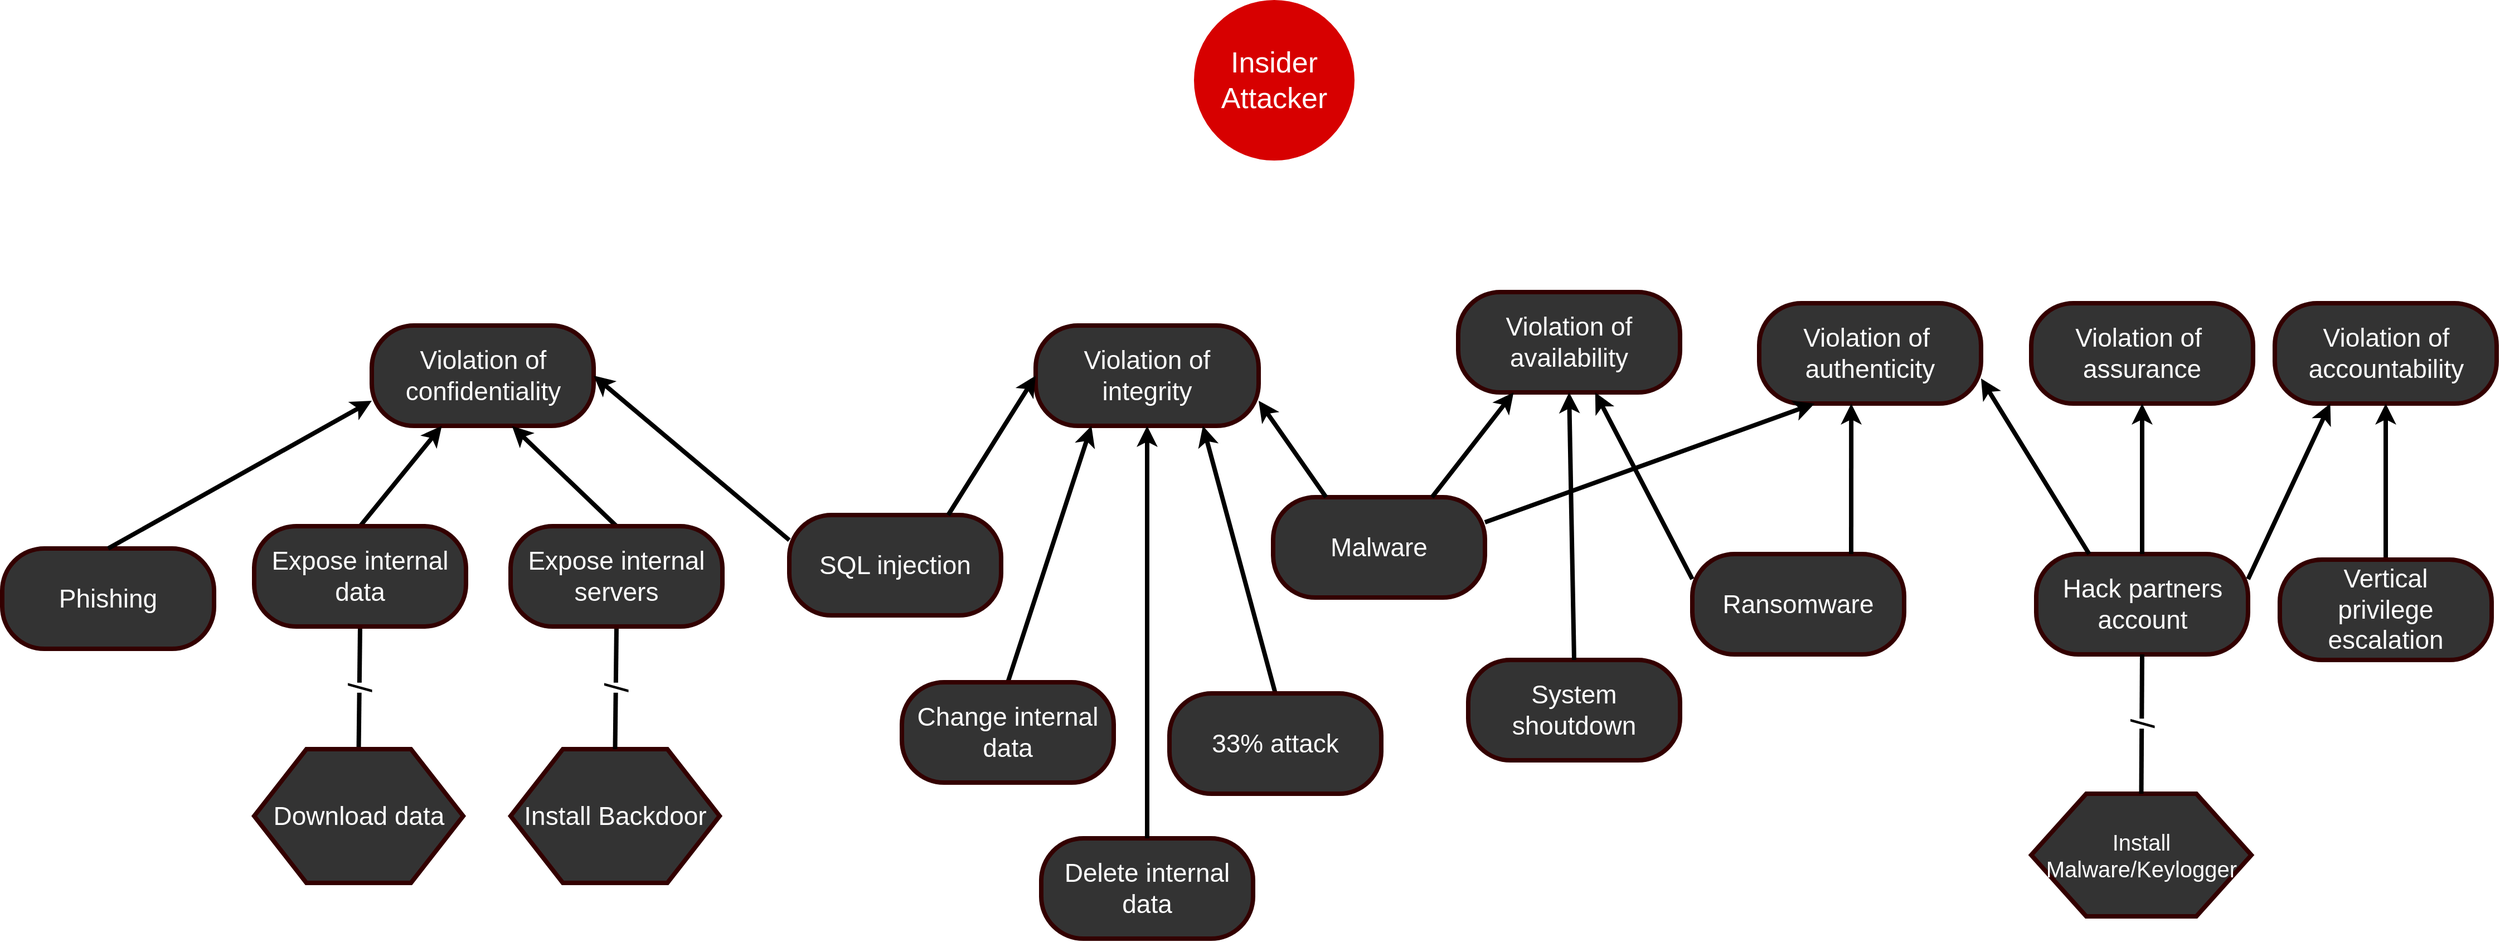 <mxfile version="13.6.6" type="github">
  <diagram id="2XL2SL_3dRggOfJ1xJ9r" name="Page-1">
    <mxGraphModel dx="4749" dy="2177" grid="1" gridSize="10" guides="1" tooltips="1" connect="1" arrows="1" fold="1" page="1" pageScale="1" pageWidth="827" pageHeight="1169" math="0" shadow="0">
      <root>
        <mxCell id="0" />
        <mxCell id="1" parent="0" />
        <mxCell id="WS7IrizcKd0_ZpTfdwMH-1" value="&lt;font color=&quot;#ffffff&quot; style=&quot;font-size: 26px&quot;&gt;Insider&lt;br&gt;Attacker&lt;br&gt;&lt;/font&gt;" style="ellipse;whiteSpace=wrap;html=1;aspect=fixed;strokeColor=#D70000;strokeWidth=4;fillColor=#D70000;gradientColor=none;" parent="1" vertex="1">
          <mxGeometry x="1171" y="130" width="140" height="140" as="geometry" />
        </mxCell>
        <mxCell id="WS7IrizcKd0_ZpTfdwMH-3" value="&lt;font color=&quot;#ffffff&quot; style=&quot;font-size: 23px&quot;&gt;Violation of confidentiality&lt;/font&gt;&lt;span style=&quot;font-family: monospace ; font-size: 0px&quot;&gt;3CmxGraphModel%3E%3Croot%3E%3CmxCell%20id%3D%220%22%2F%3E%3CmxCell%20id%3D%221%22%20parent%3D%220%22%2F%3E%3CmxCell%20id%3D%222%22%20value%3D%22%26lt%3Bfont%20color%3D%26quot%3B%23ffffff%26quot%3B%20style%3D%26quot%3Bfont-size%3A%2023px%26quot%3B%26gt%3BViolation%20of%20availability%26lt%3B%2Ffont%26gt%3B%22%20style%3D%22rounded%3D1%3BwhiteSpace%3Dwrap%3Bhtml%3D1%3BstrokeColor%3D%23330000%3BstrokeWidth%3D4%3BfillColor%3D%23333333%3BgradientColor%3Dnone%3BarcSize%3D42%3B%22%20vertex%3D%221%22%20parent%3D%221%22%3E%3CmxGeometry%20x%3D%22530%22%20y%3D%22260%22%20width%3D%22199%22%20height%3D%2290%22%20as%3D%22geometry%22%2F%3E%3C%2FmxCell%3E%3C%2Froot%3E%3C%2FmxGraphModel%3E&lt;/span&gt;" style="rounded=1;whiteSpace=wrap;html=1;strokeColor=#330000;strokeWidth=4;fillColor=#333333;gradientColor=none;arcSize=42;" parent="1" vertex="1">
          <mxGeometry x="431.5" y="420" width="199" height="90" as="geometry" />
        </mxCell>
        <mxCell id="WS7IrizcKd0_ZpTfdwMH-4" value="&lt;font color=&quot;#ffffff&quot; style=&quot;font-size: 23px&quot;&gt;Violation of integrity&lt;/font&gt;&lt;span style=&quot;font-family: monospace ; font-size: 0px&quot;&gt;%3CmxGraphModel%3E%3Croot%3E%3CmxCell%20id%3D%220%22%2F%3E%3CmxCell%20id%3D%221%22%20parent%3D%220%22%2F%3E%3CmxCell%20id%3D%222%22%20value%3D%22%26lt%3Bfont%20color%3D%26quot%3B%23ffffff%26quot%3B%20style%3D%26quot%3Bfont-size%3A%2023px%26quot%3B%26gt%3BViolation%20of%20availability%26lt%3B%2Ffont%26gt%3B%22%20style%3D%22rounded%3D1%3BwhiteSpace%3Dwrap%3Bhtml%3D1%3BstrokeColor%3D%23330000%3BstrokeWidth%3D4%3BfillColor%3D%23333333%3BgradientColor%3Dnone%3BarcSize%3D42%3B%22%20vertex%3D%221%22%20parent%3D%221%22%3E%3CmxGeometry%20x%3D%22530%22%20y%3D%22260%22%20width%3D%22199%22%20height%3D%2290%22%20as%3D%22geometry%22%2F%3E%3C%2FmxCell%3E%3C%2Froot%3E%3C%2FmxGraphModel%3E&lt;/span&gt;" style="rounded=1;whiteSpace=wrap;html=1;strokeColor=#330000;strokeWidth=4;fillColor=#333333;gradientColor=none;arcSize=42;" parent="1" vertex="1">
          <mxGeometry x="1027" y="420" width="200" height="90" as="geometry" />
        </mxCell>
        <mxCell id="WS7IrizcKd0_ZpTfdwMH-5" value="&lt;font color=&quot;#ffffff&quot; style=&quot;font-size: 23px&quot;&gt;Violation of accountability&lt;/font&gt;" style="rounded=1;whiteSpace=wrap;html=1;strokeColor=#330000;strokeWidth=4;fillColor=#333333;gradientColor=none;arcSize=42;" parent="1" vertex="1">
          <mxGeometry x="2138.5" y="400" width="199" height="90" as="geometry" />
        </mxCell>
        <mxCell id="WS7IrizcKd0_ZpTfdwMH-17" value="&lt;font color=&quot;#ffffff&quot;&gt;&lt;span style=&quot;font-size: 23px&quot;&gt;Hack partners account&lt;/span&gt;&lt;/font&gt;" style="rounded=1;whiteSpace=wrap;html=1;strokeColor=#330000;strokeWidth=4;fillColor=#333333;gradientColor=none;arcSize=42;" parent="1" vertex="1">
          <mxGeometry x="1924.5" y="625" width="190" height="90" as="geometry" />
        </mxCell>
        <mxCell id="WS7IrizcKd0_ZpTfdwMH-21" value="" style="endArrow=classic;html=1;strokeColor=#000000;strokeWidth=4;fontColor=#FFD966;exitX=1;exitY=0.25;exitDx=0;exitDy=0;entryX=0.25;entryY=1;entryDx=0;entryDy=0;" parent="1" source="WS7IrizcKd0_ZpTfdwMH-17" target="WS7IrizcKd0_ZpTfdwMH-5" edge="1">
          <mxGeometry width="50" height="50" relative="1" as="geometry">
            <mxPoint x="1752" y="499" as="sourcePoint" />
            <mxPoint x="2099.5" y="470" as="targetPoint" />
          </mxGeometry>
        </mxCell>
        <mxCell id="WS7IrizcKd0_ZpTfdwMH-22" value="" style="endArrow=classic;html=1;strokeColor=#000000;strokeWidth=4;fontColor=#FFD966;entryX=0.25;entryY=1;entryDx=0;entryDy=0;exitX=0.5;exitY=0;exitDx=0;exitDy=0;" parent="1" source="WS7IrizcKd0_ZpTfdwMH-18" target="WS7IrizcKd0_ZpTfdwMH-4" edge="1">
          <mxGeometry width="50" height="50" relative="1" as="geometry">
            <mxPoint x="582" y="665" as="sourcePoint" />
            <mxPoint x="646.75" y="555" as="targetPoint" />
          </mxGeometry>
        </mxCell>
        <mxCell id="WS7IrizcKd0_ZpTfdwMH-43" value="" style="endArrow=classic;html=1;strokeColor=#000000;strokeWidth=4;fontColor=#FFD966;exitX=0.5;exitY=0;exitDx=0;exitDy=0;entryX=0.5;entryY=1;entryDx=0;entryDy=0;" parent="1" source="WS7IrizcKd0_ZpTfdwMH-42" target="WS7IrizcKd0_ZpTfdwMH-5" edge="1">
          <mxGeometry width="50" height="50" relative="1" as="geometry">
            <mxPoint x="2403.5" y="430" as="sourcePoint" />
            <mxPoint x="2287.5" y="490" as="targetPoint" />
          </mxGeometry>
        </mxCell>
        <mxCell id="WS7IrizcKd0_ZpTfdwMH-46" value="" style="endArrow=classic;html=1;strokeColor=#000000;strokeWidth=4;fontColor=#FFD966;exitX=0.5;exitY=0;exitDx=0;exitDy=0;" parent="1" source="WS7IrizcKd0_ZpTfdwMH-19" target="WS7IrizcKd0_ZpTfdwMH-3" edge="1">
          <mxGeometry width="50" height="50" relative="1" as="geometry">
            <mxPoint x="1031" y="630" as="sourcePoint" />
            <mxPoint x="1036" y="530" as="targetPoint" />
          </mxGeometry>
        </mxCell>
        <mxCell id="WS7IrizcKd0_ZpTfdwMH-47" value="" style="endArrow=classic;html=1;strokeColor=#000000;strokeWidth=4;fontColor=#FFD966;exitX=0.5;exitY=0;exitDx=0;exitDy=0;entryX=0.632;entryY=1.002;entryDx=0;entryDy=0;entryPerimeter=0;" parent="1" source="WS7IrizcKd0_ZpTfdwMH-20" target="WS7IrizcKd0_ZpTfdwMH-3" edge="1">
          <mxGeometry width="50" height="50" relative="1" as="geometry">
            <mxPoint x="431" y="610" as="sourcePoint" />
            <mxPoint x="504.333" y="520" as="targetPoint" />
          </mxGeometry>
        </mxCell>
        <mxCell id="WS7IrizcKd0_ZpTfdwMH-48" value="&lt;font color=&quot;#ffffff&quot;&gt;&lt;span style=&quot;font-size: 23px&quot;&gt;Delete internal data&lt;/span&gt;&lt;/font&gt;" style="rounded=1;whiteSpace=wrap;html=1;strokeColor=#330000;strokeWidth=4;fillColor=#333333;gradientColor=none;arcSize=42;" parent="1" vertex="1">
          <mxGeometry x="1032" y="880" width="190" height="90" as="geometry" />
        </mxCell>
        <mxCell id="WS7IrizcKd0_ZpTfdwMH-49" value="" style="endArrow=classic;html=1;strokeColor=#000000;strokeWidth=4;fontColor=#FFD966;exitX=0.5;exitY=0;exitDx=0;exitDy=0;entryX=0.5;entryY=1;entryDx=0;entryDy=0;" parent="1" source="WS7IrizcKd0_ZpTfdwMH-48" target="WS7IrizcKd0_ZpTfdwMH-4" edge="1">
          <mxGeometry width="50" height="50" relative="1" as="geometry">
            <mxPoint x="942" y="655" as="sourcePoint" />
            <mxPoint x="1072" y="555" as="targetPoint" />
          </mxGeometry>
        </mxCell>
        <mxCell id="9C9STiDl3VXLeSe7z0o2-7" value="&lt;font style=&quot;font-size: 23px&quot;&gt;Install Backdoor&lt;/font&gt;" style="shape=hexagon;perimeter=hexagonPerimeter2;whiteSpace=wrap;html=1;fillColor=#333333;fontColor=#FFFFFF;rounded=0;strokeWidth=4;strokeColor=#330000;" parent="1" vertex="1">
          <mxGeometry x="556" y="800" width="187.5" height="120" as="geometry" />
        </mxCell>
        <mxCell id="9C9STiDl3VXLeSe7z0o2-8" value="/" style="endArrow=none;html=1;fontColor=#000000;exitX=0.5;exitY=0;exitDx=0;exitDy=0;entryX=0.5;entryY=1;entryDx=0;entryDy=0;strokeWidth=4;horizontal=0;fontSize=30;" parent="1" source="9C9STiDl3VXLeSe7z0o2-1" target="WS7IrizcKd0_ZpTfdwMH-19" edge="1">
          <mxGeometry width="50" height="50" relative="1" as="geometry">
            <mxPoint x="676" y="810" as="sourcePoint" />
            <mxPoint x="726" y="760" as="targetPoint" />
          </mxGeometry>
        </mxCell>
        <mxCell id="9C9STiDl3VXLeSe7z0o2-10" value="/" style="endArrow=none;html=1;fontColor=#000000;exitX=0.5;exitY=0;exitDx=0;exitDy=0;entryX=0.5;entryY=1;entryDx=0;entryDy=0;strokeWidth=4;horizontal=0;fontSize=30;" parent="1" source="9C9STiDl3VXLeSe7z0o2-7" target="WS7IrizcKd0_ZpTfdwMH-20" edge="1">
          <mxGeometry width="50" height="50" relative="1" as="geometry">
            <mxPoint x="429.75" y="810" as="sourcePoint" />
            <mxPoint x="431" y="700" as="targetPoint" />
          </mxGeometry>
        </mxCell>
        <mxCell id="9C9STiDl3VXLeSe7z0o2-14" value="&lt;font style=&quot;font-size: 20px&quot;&gt;Install Malware/Keylogger&lt;/font&gt;" style="shape=hexagon;perimeter=hexagonPerimeter2;whiteSpace=wrap;html=1;fillColor=#333333;fontColor=#FFFFFF;rounded=0;strokeWidth=4;strokeColor=#330000;horizontal=1;verticalAlign=middle;labelPosition=center;verticalLabelPosition=middle;align=center;" parent="1" vertex="1">
          <mxGeometry x="1920" y="840" width="197.5" height="110" as="geometry" />
        </mxCell>
        <mxCell id="9C9STiDl3VXLeSe7z0o2-15" value="/" style="endArrow=none;html=1;fontColor=#000000;exitX=0.5;exitY=0;exitDx=0;exitDy=0;strokeWidth=4;horizontal=0;fontSize=30;entryX=0.5;entryY=1;entryDx=0;entryDy=0;" parent="1" source="9C9STiDl3VXLeSe7z0o2-14" target="WS7IrizcKd0_ZpTfdwMH-17" edge="1">
          <mxGeometry width="50" height="50" relative="1" as="geometry">
            <mxPoint x="1126.25" y="770" as="sourcePoint" />
            <mxPoint x="1127.5" y="660" as="targetPoint" />
          </mxGeometry>
        </mxCell>
        <mxCell id="QCyph_HzEFhPEeC0YI5Y-4" value="&lt;font color=&quot;#ffffff&quot; style=&quot;font-size: 23px&quot;&gt;Violation of availability&lt;/font&gt;&lt;span style=&quot;font-family: monospace ; font-size: 0px&quot;&gt;3CmxGraphModel%3E%3Croot%3E%3CmxCell%20id%3D%220%22%2F%3E%3CmxCell%20id%3D%221%22%20parent%3D%220%22%2F%3E%3CmxCell%20id%3D%222%22%20value%3D%22%26lt%3Bfont%20color%3D%26quot%3B%23ffffff%26quot%3B%20style%3D%26quot%3Bfont-size%3A%2023px%26quot%3B%26gt%3BViolation%20of%20availability%26lt%3B%2Ffont%26gt%3B%22%20style%3D%22rounded%3D1%3BwhiteSpace%3Dwrap%3Bhtml%3D1%3BstrokeColor%3D%23330000%3BstrokeWidth%3D4%3BfillColor%3D%23333333%3BgradientColor%3Dnone%3BarcSize%3D42%3B%22%20vertex%3D%221%22%20parent%3D%221%22%3E%3CmxGeometry%20x%3D%22530%22%20y%3D%22260%22%20width%3D%22199%22%20height%3D%2290%22%20as%3D%22geometry%22%2F%3E%3C%2FmxCell%3E%3C%2Froot%3E%3C%2FmxGraphModel%3E&lt;/span&gt;" style="rounded=1;whiteSpace=wrap;html=1;strokeColor=#330000;strokeWidth=4;fillColor=#333333;gradientColor=none;arcSize=42;" parent="1" vertex="1">
          <mxGeometry x="1406" y="390" width="199" height="90" as="geometry" />
        </mxCell>
        <mxCell id="QCyph_HzEFhPEeC0YI5Y-5" value="&lt;font color=&quot;#ffffff&quot; style=&quot;font-size: 23px&quot;&gt;Violation of&amp;nbsp; authenticity&lt;/font&gt;&lt;span style=&quot;font-family: monospace ; font-size: 0px&quot;&gt;%3E%3Croot%3E%3CmxCell%20id%3D%220%22%2F%3E%3CmxCell%20id%3D%221%22%20parent%3D%220%22%2F%3E%3CmxCell%20id%3D%222%22%20value%3D%22%26lt%3Bfont%20color%3D%26quot%3B%23ffffff%26quot%3B%20style%3D%26quot%3Bfont-size%3A%2023px%26quot%3B%26gt%3BViolation%20of%20availability%26lt%3B%2Ffont%26gt%3B%22%20style%3D%22rounded%3D1%3BwhiteSpace%3Dwrap%3Bhtml%3D1%3BstrokeColor%3D%23330000%3BstrokeWidth%3D4%3BfillColor%3D%23333333%3BgradientColor%3Dnone%3BarcSize%3D42%3B%22%20vertex%3D%221%22%20parent%3D%221%22%3E%3CmxGeometry%20x%3D%22530%22%20y%3D%22260%22%20width%3D%22199%22%20height%3D%2290%22%20as%3D%22geometry%22%2F%3E%3C%2FmxCell%3E%3C%2Froot%3E%3C%2FmxGraphModel%3E&lt;/span&gt;" style="rounded=1;whiteSpace=wrap;html=1;strokeColor=#330000;strokeWidth=4;fillColor=#333333;gradientColor=none;arcSize=42;" parent="1" vertex="1">
          <mxGeometry x="1676" y="400" width="199" height="90" as="geometry" />
        </mxCell>
        <mxCell id="QCyph_HzEFhPEeC0YI5Y-6" value="&lt;font color=&quot;#ffffff&quot; style=&quot;font-size: 23px&quot;&gt;Violation of&amp;nbsp; assurance&lt;/font&gt;" style="rounded=1;whiteSpace=wrap;html=1;strokeColor=#330000;strokeWidth=4;fillColor=#333333;gradientColor=none;arcSize=42;" parent="1" vertex="1">
          <mxGeometry x="1920" y="400" width="199" height="90" as="geometry" />
        </mxCell>
        <mxCell id="QCyph_HzEFhPEeC0YI5Y-7" value="" style="endArrow=classic;html=1;strokeColor=#000000;strokeWidth=4;fontColor=#FFD966;exitX=0.5;exitY=0;exitDx=0;exitDy=0;entryX=0.5;entryY=1;entryDx=0;entryDy=0;" parent="1" source="WS7IrizcKd0_ZpTfdwMH-17" target="QCyph_HzEFhPEeC0YI5Y-6" edge="1">
          <mxGeometry width="50" height="50" relative="1" as="geometry">
            <mxPoint x="2227.5" y="570" as="sourcePoint" />
            <mxPoint x="2119.412" y="479.82" as="targetPoint" />
          </mxGeometry>
        </mxCell>
        <mxCell id="QCyph_HzEFhPEeC0YI5Y-9" value="" style="endArrow=classic;html=1;strokeColor=#000000;strokeWidth=4;fontColor=#FFD966;exitX=0.25;exitY=0;exitDx=0;exitDy=0;entryX=1;entryY=0.75;entryDx=0;entryDy=0;" parent="1" source="WS7IrizcKd0_ZpTfdwMH-17" target="QCyph_HzEFhPEeC0YI5Y-5" edge="1">
          <mxGeometry width="50" height="50" relative="1" as="geometry">
            <mxPoint x="2336.5" y="570" as="sourcePoint" />
            <mxPoint x="2463.5" y="480" as="targetPoint" />
          </mxGeometry>
        </mxCell>
        <mxCell id="QCyph_HzEFhPEeC0YI5Y-10" value="&lt;font color=&quot;#ffffff&quot;&gt;&lt;span style=&quot;font-size: 23px&quot;&gt;System shoutdown&lt;/span&gt;&lt;/font&gt;" style="rounded=1;whiteSpace=wrap;html=1;strokeColor=#330000;strokeWidth=4;fillColor=#333333;gradientColor=none;arcSize=42;" parent="1" vertex="1">
          <mxGeometry x="1415" y="720" width="190" height="90" as="geometry" />
        </mxCell>
        <mxCell id="QCyph_HzEFhPEeC0YI5Y-11" value="" style="endArrow=classic;html=1;strokeColor=#000000;strokeWidth=4;fontColor=#FFD966;exitX=0.5;exitY=0;exitDx=0;exitDy=0;entryX=0.5;entryY=1;entryDx=0;entryDy=0;" parent="1" source="QCyph_HzEFhPEeC0YI5Y-10" target="QCyph_HzEFhPEeC0YI5Y-4" edge="1">
          <mxGeometry width="50" height="50" relative="1" as="geometry">
            <mxPoint x="1982" y="580" as="sourcePoint" />
            <mxPoint x="2055.333" y="490" as="targetPoint" />
          </mxGeometry>
        </mxCell>
        <mxCell id="K4ghPMKC46GjGETFL4yl-2" value="" style="endArrow=classic;html=1;strokeColor=#000000;strokeWidth=4;fontColor=#FFD966;exitX=0.5;exitY=0;exitDx=0;exitDy=0;entryX=0.75;entryY=1;entryDx=0;entryDy=0;" parent="1" source="K4ghPMKC46GjGETFL4yl-1" target="WS7IrizcKd0_ZpTfdwMH-4" edge="1">
          <mxGeometry width="50" height="50" relative="1" as="geometry">
            <mxPoint x="1144.59" y="655.18" as="sourcePoint" />
            <mxPoint x="1079.6" y="566.08" as="targetPoint" />
          </mxGeometry>
        </mxCell>
        <mxCell id="DzI30T0Dioqzd7qEBnDI-1" value="&lt;font color=&quot;#ffffff&quot;&gt;&lt;span style=&quot;font-size: 23px&quot;&gt;Malware&lt;br&gt;&lt;/span&gt;&lt;/font&gt;" style="rounded=1;whiteSpace=wrap;html=1;strokeColor=#330000;strokeWidth=4;fillColor=#333333;gradientColor=none;arcSize=42;" parent="1" vertex="1">
          <mxGeometry x="1240" y="574" width="190" height="90" as="geometry" />
        </mxCell>
        <mxCell id="DzI30T0Dioqzd7qEBnDI-2" value="&lt;span style=&quot;color: rgb(255 , 255 , 255) ; font-size: 23px&quot;&gt;Ransomware&lt;/span&gt;&lt;font color=&quot;#ffffff&quot;&gt;&lt;span style=&quot;font-size: 23px&quot;&gt;&lt;br&gt;&lt;/span&gt;&lt;/font&gt;" style="rounded=1;whiteSpace=wrap;html=1;strokeColor=#330000;strokeWidth=4;fillColor=#333333;gradientColor=none;arcSize=42;" parent="1" vertex="1">
          <mxGeometry x="1616" y="625" width="190" height="90" as="geometry" />
        </mxCell>
        <mxCell id="DzI30T0Dioqzd7qEBnDI-3" value="&lt;span style=&quot;color: rgb(255 , 255 , 255) ; font-size: 23px&quot;&gt;Phishing&lt;/span&gt;&lt;font color=&quot;#ffffff&quot;&gt;&lt;span style=&quot;font-size: 23px&quot;&gt;&lt;br&gt;&lt;/span&gt;&lt;/font&gt;" style="rounded=1;whiteSpace=wrap;html=1;strokeColor=#330000;strokeWidth=4;fillColor=#333333;gradientColor=none;arcSize=42;" parent="1" vertex="1">
          <mxGeometry x="100" y="620" width="190" height="90" as="geometry" />
        </mxCell>
        <mxCell id="DzI30T0Dioqzd7qEBnDI-4" value="" style="endArrow=classic;html=1;strokeColor=#000000;strokeWidth=4;fontColor=#FFD966;entryX=0.25;entryY=1;entryDx=0;entryDy=0;exitX=0.75;exitY=0;exitDx=0;exitDy=0;" parent="1" source="DzI30T0Dioqzd7qEBnDI-1" target="QCyph_HzEFhPEeC0YI5Y-4" edge="1">
          <mxGeometry width="50" height="50" relative="1" as="geometry">
            <mxPoint x="1411" y="615" as="sourcePoint" />
            <mxPoint x="1531" y="617.5" as="targetPoint" />
          </mxGeometry>
        </mxCell>
        <mxCell id="DzI30T0Dioqzd7qEBnDI-5" value="" style="endArrow=classic;html=1;strokeColor=#000000;strokeWidth=4;fontColor=#FFD966;entryX=1;entryY=0.75;entryDx=0;entryDy=0;exitX=0.25;exitY=0;exitDx=0;exitDy=0;" parent="1" source="DzI30T0Dioqzd7qEBnDI-1" target="WS7IrizcKd0_ZpTfdwMH-4" edge="1">
          <mxGeometry width="50" height="50" relative="1" as="geometry">
            <mxPoint x="1324.5" y="625" as="sourcePoint" />
            <mxPoint x="1537" y="480" as="targetPoint" />
          </mxGeometry>
        </mxCell>
        <mxCell id="DzI30T0Dioqzd7qEBnDI-6" value="" style="endArrow=classic;html=1;strokeColor=#000000;strokeWidth=4;fontColor=#FFD966;entryX=0.25;entryY=1;entryDx=0;entryDy=0;exitX=1;exitY=0.25;exitDx=0;exitDy=0;" parent="1" source="DzI30T0Dioqzd7qEBnDI-1" target="QCyph_HzEFhPEeC0YI5Y-5" edge="1">
          <mxGeometry width="50" height="50" relative="1" as="geometry">
            <mxPoint x="1188.5" y="1030" as="sourcePoint" />
            <mxPoint x="1392" y="480" as="targetPoint" />
          </mxGeometry>
        </mxCell>
        <mxCell id="DzI30T0Dioqzd7qEBnDI-7" value="" style="endArrow=classic;html=1;strokeColor=#000000;strokeWidth=4;fontColor=#FFD966;exitX=0;exitY=0.25;exitDx=0;exitDy=0;" parent="1" source="DzI30T0Dioqzd7qEBnDI-2" target="QCyph_HzEFhPEeC0YI5Y-4" edge="1">
          <mxGeometry width="50" height="50" relative="1" as="geometry">
            <mxPoint x="1054.05" y="1026.03" as="sourcePoint" />
            <mxPoint x="504.25" y="480" as="targetPoint" />
          </mxGeometry>
        </mxCell>
        <mxCell id="DzI30T0Dioqzd7qEBnDI-8" value="" style="endArrow=classic;html=1;strokeColor=#000000;strokeWidth=4;fontColor=#FFD966;exitX=0.75;exitY=0;exitDx=0;exitDy=0;entryX=0.415;entryY=1;entryDx=0;entryDy=0;entryPerimeter=0;" parent="1" source="DzI30T0Dioqzd7qEBnDI-2" target="QCyph_HzEFhPEeC0YI5Y-5" edge="1">
          <mxGeometry width="50" height="50" relative="1" as="geometry">
            <mxPoint x="1476" y="1062.5" as="sourcePoint" />
            <mxPoint x="554" y="435" as="targetPoint" />
          </mxGeometry>
        </mxCell>
        <mxCell id="WS7IrizcKd0_ZpTfdwMH-42" value="&lt;span style=&quot;font-size: 23px&quot;&gt;&lt;font color=&quot;#ffffff&quot;&gt;Vertical&lt;br&gt;privilege escalation&lt;/font&gt;&lt;/span&gt;" style="rounded=1;whiteSpace=wrap;html=1;strokeColor=#330000;strokeWidth=4;fillColor=#333333;gradientColor=none;arcSize=42;" parent="1" vertex="1">
          <mxGeometry x="2143" y="630" width="190" height="90" as="geometry" />
        </mxCell>
        <mxCell id="WS7IrizcKd0_ZpTfdwMH-19" value="&lt;font color=&quot;#ffffff&quot;&gt;&lt;span style=&quot;font-size: 23px&quot;&gt;Expose internal data&lt;/span&gt;&lt;/font&gt;" style="rounded=1;whiteSpace=wrap;html=1;strokeColor=#330000;strokeWidth=4;fillColor=#333333;gradientColor=none;arcSize=42;" parent="1" vertex="1">
          <mxGeometry x="326" y="600" width="190" height="90" as="geometry" />
        </mxCell>
        <mxCell id="9C9STiDl3VXLeSe7z0o2-1" value="&lt;font style=&quot;font-size: 23px&quot;&gt;Download data&lt;/font&gt;" style="shape=hexagon;perimeter=hexagonPerimeter2;whiteSpace=wrap;html=1;fillColor=#333333;fontColor=#FFFFFF;rounded=0;strokeWidth=4;strokeColor=#330000;" parent="1" vertex="1">
          <mxGeometry x="326" y="800" width="187.5" height="120" as="geometry" />
        </mxCell>
        <mxCell id="DzI30T0Dioqzd7qEBnDI-9" value="" style="endArrow=classic;html=1;strokeColor=#000000;strokeWidth=4;fontColor=#FFD966;entryX=0;entryY=0.75;entryDx=0;entryDy=0;exitX=0.5;exitY=0;exitDx=0;exitDy=0;" parent="1" source="DzI30T0Dioqzd7qEBnDI-3" target="WS7IrizcKd0_ZpTfdwMH-3" edge="1">
          <mxGeometry width="50" height="50" relative="1" as="geometry">
            <mxPoint x="2056" y="830" as="sourcePoint" />
            <mxPoint x="2244" y="510" as="targetPoint" />
          </mxGeometry>
        </mxCell>
        <mxCell id="WS7IrizcKd0_ZpTfdwMH-18" value="&lt;font color=&quot;#ffffff&quot;&gt;&lt;span style=&quot;font-size: 23px&quot;&gt;Change internal data&lt;/span&gt;&lt;/font&gt;" style="rounded=1;whiteSpace=wrap;html=1;strokeColor=#330000;strokeWidth=4;fillColor=#333333;gradientColor=none;arcSize=42;" parent="1" vertex="1">
          <mxGeometry x="907" y="740" width="190" height="90" as="geometry" />
        </mxCell>
        <mxCell id="WS7IrizcKd0_ZpTfdwMH-20" value="&lt;font color=&quot;#ffffff&quot;&gt;&lt;span style=&quot;font-size: 23px&quot;&gt;Expose internal servers&lt;/span&gt;&lt;/font&gt;" style="rounded=1;whiteSpace=wrap;html=1;strokeColor=#330000;strokeWidth=4;fillColor=#333333;gradientColor=none;arcSize=42;" parent="1" vertex="1">
          <mxGeometry x="556" y="600" width="190" height="90" as="geometry" />
        </mxCell>
        <mxCell id="K4ghPMKC46GjGETFL4yl-1" value="&lt;font color=&quot;#ffffff&quot;&gt;&lt;span style=&quot;font-size: 23px&quot;&gt;33% attack&lt;/span&gt;&lt;/font&gt;" style="rounded=1;whiteSpace=wrap;html=1;strokeColor=#330000;strokeWidth=4;fillColor=#333333;gradientColor=none;arcSize=42;" parent="1" vertex="1">
          <mxGeometry x="1147" y="750" width="190" height="90" as="geometry" />
        </mxCell>
        <mxCell id="t7LMNGrEGb3Xl03q0igA-1" value="&lt;font color=&quot;#ffffff&quot;&gt;&lt;span style=&quot;font-size: 23px&quot;&gt;SQL injection&lt;br&gt;&lt;/span&gt;&lt;/font&gt;" style="rounded=1;whiteSpace=wrap;html=1;strokeColor=#330000;strokeWidth=4;fillColor=#333333;gradientColor=none;arcSize=42;" parent="1" vertex="1">
          <mxGeometry x="806" y="590" width="190" height="90" as="geometry" />
        </mxCell>
        <mxCell id="t7LMNGrEGb3Xl03q0igA-2" value="" style="endArrow=classic;html=1;strokeColor=#000000;strokeWidth=4;fontColor=#FFD966;exitX=0.75;exitY=0;exitDx=0;exitDy=0;entryX=0;entryY=0.5;entryDx=0;entryDy=0;" parent="1" source="t7LMNGrEGb3Xl03q0igA-1" target="WS7IrizcKd0_ZpTfdwMH-4" edge="1">
          <mxGeometry width="50" height="50" relative="1" as="geometry">
            <mxPoint x="937.0" y="612.5" as="sourcePoint" />
            <mxPoint x="857" y="380" as="targetPoint" />
          </mxGeometry>
        </mxCell>
        <mxCell id="t7LMNGrEGb3Xl03q0igA-3" value="" style="endArrow=classic;html=1;strokeColor=#000000;strokeWidth=4;fontColor=#FFD966;entryX=1;entryY=0.5;entryDx=0;entryDy=0;exitX=0;exitY=0.25;exitDx=0;exitDy=0;" parent="1" source="t7LMNGrEGb3Xl03q0igA-1" target="WS7IrizcKd0_ZpTfdwMH-3" edge="1">
          <mxGeometry width="50" height="50" relative="1" as="geometry">
            <mxPoint x="986" y="1155" as="sourcePoint" />
            <mxPoint x="1606" y="1050" as="targetPoint" />
          </mxGeometry>
        </mxCell>
      </root>
    </mxGraphModel>
  </diagram>
</mxfile>
